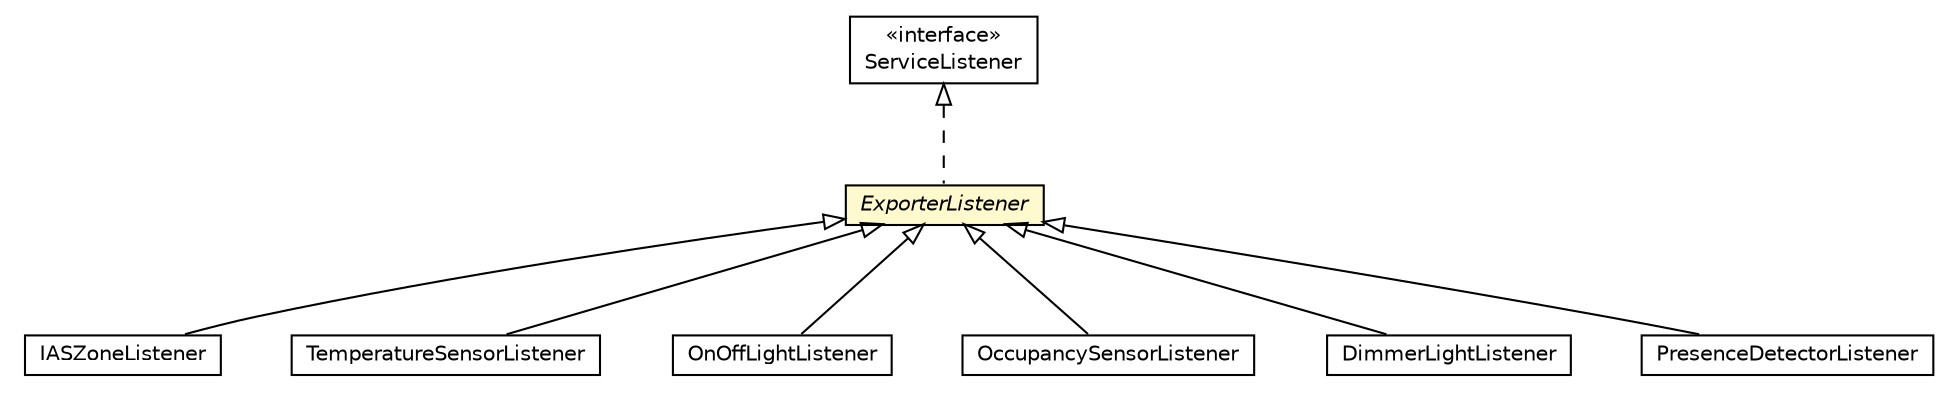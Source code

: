 #!/usr/local/bin/dot
#
# Class diagram 
# Generated by UMLGraph version R5_6-24-gf6e263 (http://www.umlgraph.org/)
#

digraph G {
	edge [fontname="Helvetica",fontsize=10,labelfontname="Helvetica",labelfontsize=10];
	node [fontname="Helvetica",fontsize=10,shape=plaintext];
	nodesep=0.25;
	ranksep=0.5;
	// org.universAAL.hw.exporter.zigbee.ha.devices.listeners.ExporterListener
	c3952012 [label=<<table title="org.universAAL.hw.exporter.zigbee.ha.devices.listeners.ExporterListener" border="0" cellborder="1" cellspacing="0" cellpadding="2" port="p" bgcolor="lemonChiffon" href="./ExporterListener.html">
		<tr><td><table border="0" cellspacing="0" cellpadding="1">
<tr><td align="center" balign="center"><font face="Helvetica-Oblique"> ExporterListener </font></td></tr>
		</table></td></tr>
		</table>>, URL="./ExporterListener.html", fontname="Helvetica", fontcolor="black", fontsize=10.0];
	// org.universAAL.hw.exporter.zigbee.ha.devices.listeners.IASZoneListener
	c3952013 [label=<<table title="org.universAAL.hw.exporter.zigbee.ha.devices.listeners.IASZoneListener" border="0" cellborder="1" cellspacing="0" cellpadding="2" port="p" href="./IASZoneListener.html">
		<tr><td><table border="0" cellspacing="0" cellpadding="1">
<tr><td align="center" balign="center"> IASZoneListener </td></tr>
		</table></td></tr>
		</table>>, URL="./IASZoneListener.html", fontname="Helvetica", fontcolor="black", fontsize=10.0];
	// org.universAAL.hw.exporter.zigbee.ha.devices.listeners.TemperatureSensorListener
	c3952014 [label=<<table title="org.universAAL.hw.exporter.zigbee.ha.devices.listeners.TemperatureSensorListener" border="0" cellborder="1" cellspacing="0" cellpadding="2" port="p" href="./TemperatureSensorListener.html">
		<tr><td><table border="0" cellspacing="0" cellpadding="1">
<tr><td align="center" balign="center"> TemperatureSensorListener </td></tr>
		</table></td></tr>
		</table>>, URL="./TemperatureSensorListener.html", fontname="Helvetica", fontcolor="black", fontsize=10.0];
	// org.universAAL.hw.exporter.zigbee.ha.devices.listeners.OnOffLightListener
	c3952015 [label=<<table title="org.universAAL.hw.exporter.zigbee.ha.devices.listeners.OnOffLightListener" border="0" cellborder="1" cellspacing="0" cellpadding="2" port="p" href="./OnOffLightListener.html">
		<tr><td><table border="0" cellspacing="0" cellpadding="1">
<tr><td align="center" balign="center"> OnOffLightListener </td></tr>
		</table></td></tr>
		</table>>, URL="./OnOffLightListener.html", fontname="Helvetica", fontcolor="black", fontsize=10.0];
	// org.universAAL.hw.exporter.zigbee.ha.devices.listeners.OccupancySensorListener
	c3952016 [label=<<table title="org.universAAL.hw.exporter.zigbee.ha.devices.listeners.OccupancySensorListener" border="0" cellborder="1" cellspacing="0" cellpadding="2" port="p" href="./OccupancySensorListener.html">
		<tr><td><table border="0" cellspacing="0" cellpadding="1">
<tr><td align="center" balign="center"> OccupancySensorListener </td></tr>
		</table></td></tr>
		</table>>, URL="./OccupancySensorListener.html", fontname="Helvetica", fontcolor="black", fontsize=10.0];
	// org.universAAL.hw.exporter.zigbee.ha.devices.listeners.DimmerLightListener
	c3952017 [label=<<table title="org.universAAL.hw.exporter.zigbee.ha.devices.listeners.DimmerLightListener" border="0" cellborder="1" cellspacing="0" cellpadding="2" port="p" href="./DimmerLightListener.html">
		<tr><td><table border="0" cellspacing="0" cellpadding="1">
<tr><td align="center" balign="center"> DimmerLightListener </td></tr>
		</table></td></tr>
		</table>>, URL="./DimmerLightListener.html", fontname="Helvetica", fontcolor="black", fontsize=10.0];
	// org.universAAL.hw.exporter.zigbee.ha.devices.listeners.PresenceDetectorListener
	c3952018 [label=<<table title="org.universAAL.hw.exporter.zigbee.ha.devices.listeners.PresenceDetectorListener" border="0" cellborder="1" cellspacing="0" cellpadding="2" port="p" href="./PresenceDetectorListener.html">
		<tr><td><table border="0" cellspacing="0" cellpadding="1">
<tr><td align="center" balign="center"> PresenceDetectorListener </td></tr>
		</table></td></tr>
		</table>>, URL="./PresenceDetectorListener.html", fontname="Helvetica", fontcolor="black", fontsize=10.0];
	//org.universAAL.hw.exporter.zigbee.ha.devices.listeners.ExporterListener implements org.osgi.framework.ServiceListener
	c3952969:p -> c3952012:p [dir=back,arrowtail=empty,style=dashed];
	//org.universAAL.hw.exporter.zigbee.ha.devices.listeners.IASZoneListener extends org.universAAL.hw.exporter.zigbee.ha.devices.listeners.ExporterListener
	c3952012:p -> c3952013:p [dir=back,arrowtail=empty];
	//org.universAAL.hw.exporter.zigbee.ha.devices.listeners.TemperatureSensorListener extends org.universAAL.hw.exporter.zigbee.ha.devices.listeners.ExporterListener
	c3952012:p -> c3952014:p [dir=back,arrowtail=empty];
	//org.universAAL.hw.exporter.zigbee.ha.devices.listeners.OnOffLightListener extends org.universAAL.hw.exporter.zigbee.ha.devices.listeners.ExporterListener
	c3952012:p -> c3952015:p [dir=back,arrowtail=empty];
	//org.universAAL.hw.exporter.zigbee.ha.devices.listeners.OccupancySensorListener extends org.universAAL.hw.exporter.zigbee.ha.devices.listeners.ExporterListener
	c3952012:p -> c3952016:p [dir=back,arrowtail=empty];
	//org.universAAL.hw.exporter.zigbee.ha.devices.listeners.DimmerLightListener extends org.universAAL.hw.exporter.zigbee.ha.devices.listeners.ExporterListener
	c3952012:p -> c3952017:p [dir=back,arrowtail=empty];
	//org.universAAL.hw.exporter.zigbee.ha.devices.listeners.PresenceDetectorListener extends org.universAAL.hw.exporter.zigbee.ha.devices.listeners.ExporterListener
	c3952012:p -> c3952018:p [dir=back,arrowtail=empty];
	// org.osgi.framework.ServiceListener
	c3952969 [label=<<table title="org.osgi.framework.ServiceListener" border="0" cellborder="1" cellspacing="0" cellpadding="2" port="p" href="http://java.sun.com/j2se/1.4.2/docs/api/org/osgi/framework/ServiceListener.html">
		<tr><td><table border="0" cellspacing="0" cellpadding="1">
<tr><td align="center" balign="center"> &#171;interface&#187; </td></tr>
<tr><td align="center" balign="center"> ServiceListener </td></tr>
		</table></td></tr>
		</table>>, URL="http://java.sun.com/j2se/1.4.2/docs/api/org/osgi/framework/ServiceListener.html", fontname="Helvetica", fontcolor="black", fontsize=10.0];
}

